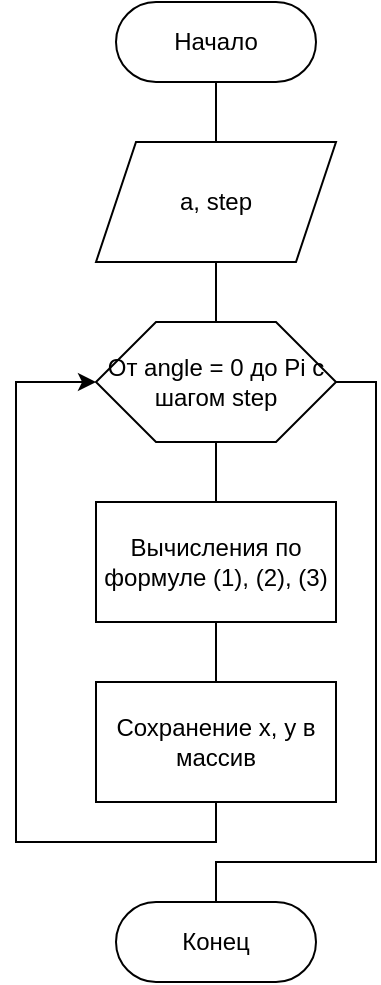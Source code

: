 <mxfile version="17.4.0" type="device"><diagram id="H6_rrCviDo81STmNAzNo" name="Page-1"><mxGraphModel dx="1178" dy="552" grid="1" gridSize="10" guides="1" tooltips="1" connect="1" arrows="1" fold="1" page="1" pageScale="1" pageWidth="827" pageHeight="1169" math="0" shadow="0"><root><mxCell id="0"/><mxCell id="1" parent="0"/><mxCell id="V6xElTUPCzEkfPt7VBG0-2" value="Начало" style="rounded=1;whiteSpace=wrap;html=1;arcSize=50;" vertex="1" parent="1"><mxGeometry x="200" y="120" width="100" height="40" as="geometry"/></mxCell><mxCell id="V6xElTUPCzEkfPt7VBG0-3" value="Конец" style="rounded=1;whiteSpace=wrap;html=1;arcSize=50;" vertex="1" parent="1"><mxGeometry x="200" y="570" width="100" height="40" as="geometry"/></mxCell><mxCell id="V6xElTUPCzEkfPt7VBG0-5" value="a, step" style="shape=parallelogram;perimeter=parallelogramPerimeter;whiteSpace=wrap;html=1;fixedSize=1;" vertex="1" parent="1"><mxGeometry x="190" y="190" width="120" height="60" as="geometry"/></mxCell><mxCell id="V6xElTUPCzEkfPt7VBG0-6" value="От angle = 0 до Pi с шагом step" style="shape=hexagon;perimeter=hexagonPerimeter2;whiteSpace=wrap;html=1;fixedSize=1;size=30;" vertex="1" parent="1"><mxGeometry x="190" y="280" width="120" height="60" as="geometry"/></mxCell><mxCell id="V6xElTUPCzEkfPt7VBG0-7" value="Вычисления по формуле (1), (2), (3)" style="rounded=0;whiteSpace=wrap;html=1;" vertex="1" parent="1"><mxGeometry x="190" y="370" width="120" height="60" as="geometry"/></mxCell><mxCell id="V6xElTUPCzEkfPt7VBG0-19" style="edgeStyle=orthogonalEdgeStyle;rounded=0;orthogonalLoop=1;jettySize=auto;html=1;exitX=0.5;exitY=1;exitDx=0;exitDy=0;entryX=0;entryY=0.5;entryDx=0;entryDy=0;" edge="1" parent="1" source="V6xElTUPCzEkfPt7VBG0-8" target="V6xElTUPCzEkfPt7VBG0-6"><mxGeometry relative="1" as="geometry"><Array as="points"><mxPoint x="250" y="540"/><mxPoint x="150" y="540"/><mxPoint x="150" y="310"/></Array></mxGeometry></mxCell><mxCell id="V6xElTUPCzEkfPt7VBG0-8" value="Сохранение x, y в массив" style="rounded=0;whiteSpace=wrap;html=1;" vertex="1" parent="1"><mxGeometry x="190" y="460" width="120" height="60" as="geometry"/></mxCell><mxCell id="V6xElTUPCzEkfPt7VBG0-14" value="" style="endArrow=none;html=1;rounded=0;entryX=0.5;entryY=1;entryDx=0;entryDy=0;" edge="1" parent="1" source="V6xElTUPCzEkfPt7VBG0-5" target="V6xElTUPCzEkfPt7VBG0-2"><mxGeometry width="50" height="50" relative="1" as="geometry"><mxPoint x="460" y="320" as="sourcePoint"/><mxPoint x="510" y="270" as="targetPoint"/></mxGeometry></mxCell><mxCell id="V6xElTUPCzEkfPt7VBG0-15" value="" style="endArrow=none;html=1;rounded=0;entryX=0.5;entryY=1;entryDx=0;entryDy=0;exitX=0.5;exitY=0;exitDx=0;exitDy=0;" edge="1" parent="1" source="V6xElTUPCzEkfPt7VBG0-6" target="V6xElTUPCzEkfPt7VBG0-5"><mxGeometry width="50" height="50" relative="1" as="geometry"><mxPoint x="260" y="140" as="sourcePoint"/><mxPoint x="260" y="100" as="targetPoint"/></mxGeometry></mxCell><mxCell id="V6xElTUPCzEkfPt7VBG0-16" value="" style="endArrow=none;html=1;rounded=0;entryX=0.5;entryY=1;entryDx=0;entryDy=0;exitX=0.5;exitY=0;exitDx=0;exitDy=0;" edge="1" parent="1" source="V6xElTUPCzEkfPt7VBG0-7" target="V6xElTUPCzEkfPt7VBG0-6"><mxGeometry width="50" height="50" relative="1" as="geometry"><mxPoint x="260" y="250" as="sourcePoint"/><mxPoint x="260" y="200" as="targetPoint"/></mxGeometry></mxCell><mxCell id="V6xElTUPCzEkfPt7VBG0-17" value="" style="endArrow=none;html=1;rounded=0;entryX=0.5;entryY=1;entryDx=0;entryDy=0;exitX=0.5;exitY=0;exitDx=0;exitDy=0;" edge="1" parent="1" source="V6xElTUPCzEkfPt7VBG0-8" target="V6xElTUPCzEkfPt7VBG0-7"><mxGeometry width="50" height="50" relative="1" as="geometry"><mxPoint x="260" y="360" as="sourcePoint"/><mxPoint x="260" y="310" as="targetPoint"/></mxGeometry></mxCell><mxCell id="V6xElTUPCzEkfPt7VBG0-23" value="" style="endArrow=none;html=1;rounded=0;elbow=vertical;exitX=0.5;exitY=0;exitDx=0;exitDy=0;entryX=1;entryY=0.5;entryDx=0;entryDy=0;" edge="1" parent="1" source="V6xElTUPCzEkfPt7VBG0-3" target="V6xElTUPCzEkfPt7VBG0-6"><mxGeometry width="50" height="50" relative="1" as="geometry"><mxPoint x="460" y="390" as="sourcePoint"/><mxPoint x="330" y="310" as="targetPoint"/><Array as="points"><mxPoint x="250" y="550"/><mxPoint x="330" y="550"/><mxPoint x="330" y="310"/></Array></mxGeometry></mxCell></root></mxGraphModel></diagram></mxfile>